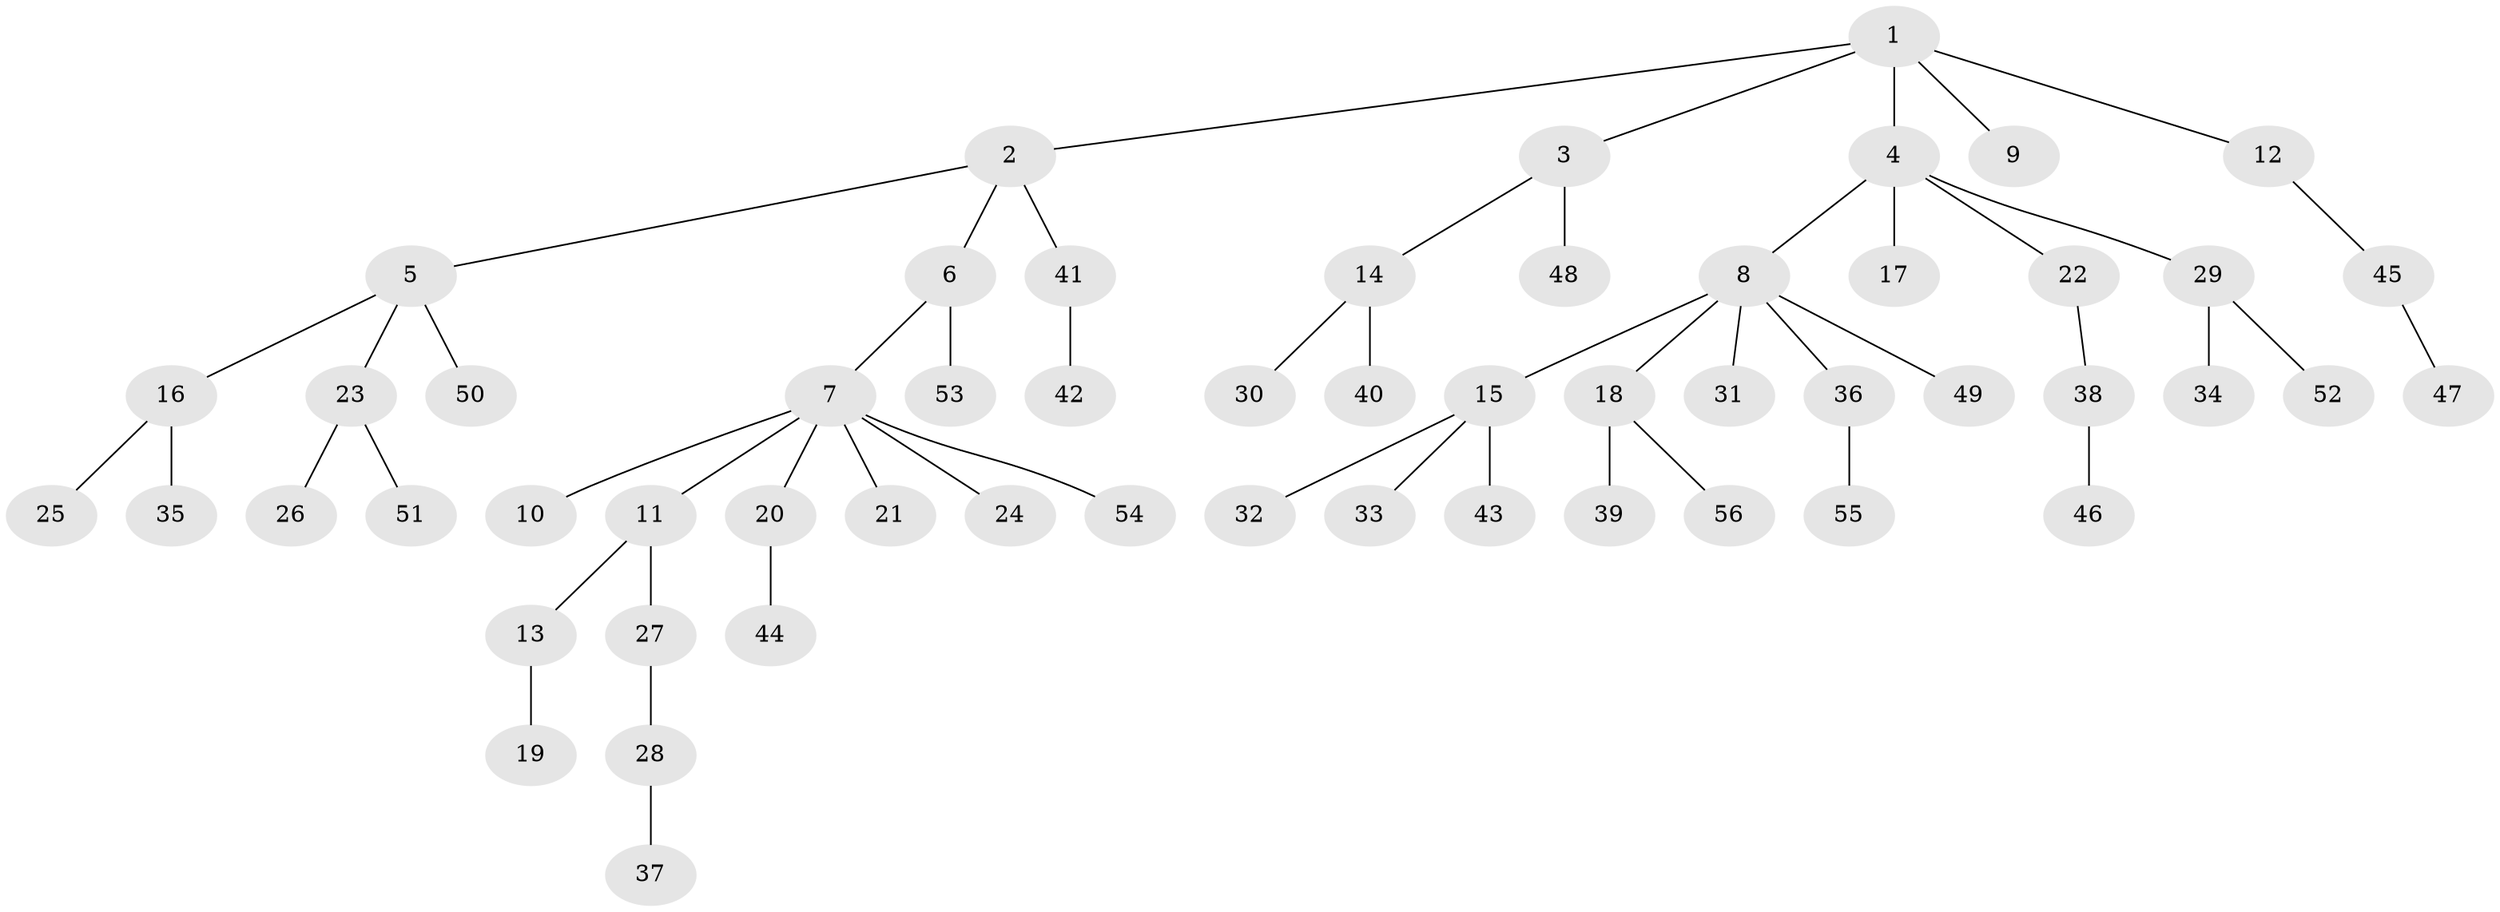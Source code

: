 // Generated by graph-tools (version 1.1) at 2025/15/03/09/25 04:15:23]
// undirected, 56 vertices, 55 edges
graph export_dot {
graph [start="1"]
  node [color=gray90,style=filled];
  1;
  2;
  3;
  4;
  5;
  6;
  7;
  8;
  9;
  10;
  11;
  12;
  13;
  14;
  15;
  16;
  17;
  18;
  19;
  20;
  21;
  22;
  23;
  24;
  25;
  26;
  27;
  28;
  29;
  30;
  31;
  32;
  33;
  34;
  35;
  36;
  37;
  38;
  39;
  40;
  41;
  42;
  43;
  44;
  45;
  46;
  47;
  48;
  49;
  50;
  51;
  52;
  53;
  54;
  55;
  56;
  1 -- 2;
  1 -- 3;
  1 -- 4;
  1 -- 9;
  1 -- 12;
  2 -- 5;
  2 -- 6;
  2 -- 41;
  3 -- 14;
  3 -- 48;
  4 -- 8;
  4 -- 17;
  4 -- 22;
  4 -- 29;
  5 -- 16;
  5 -- 23;
  5 -- 50;
  6 -- 7;
  6 -- 53;
  7 -- 10;
  7 -- 11;
  7 -- 20;
  7 -- 21;
  7 -- 24;
  7 -- 54;
  8 -- 15;
  8 -- 18;
  8 -- 31;
  8 -- 36;
  8 -- 49;
  11 -- 13;
  11 -- 27;
  12 -- 45;
  13 -- 19;
  14 -- 30;
  14 -- 40;
  15 -- 32;
  15 -- 33;
  15 -- 43;
  16 -- 25;
  16 -- 35;
  18 -- 39;
  18 -- 56;
  20 -- 44;
  22 -- 38;
  23 -- 26;
  23 -- 51;
  27 -- 28;
  28 -- 37;
  29 -- 34;
  29 -- 52;
  36 -- 55;
  38 -- 46;
  41 -- 42;
  45 -- 47;
}
